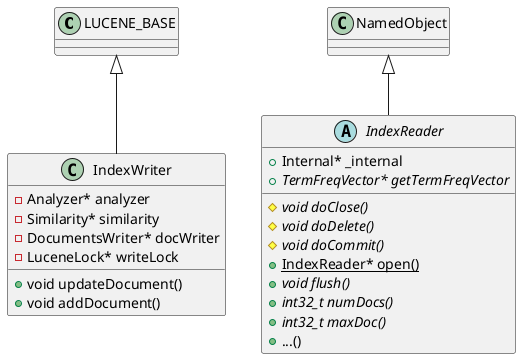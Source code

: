 @startuml
Class LUCENE_BASE {

}

Class IndexWriter {
  - Analyzer* analyzer
  - Similarity* similarity
  - DocumentsWriter* docWriter
  - LuceneLock* writeLock
  + void updateDocument()
  + void addDocument()
}

LUCENE_BASE <|-- IndexWriter

Class NamedObject 

Abstract IndexReader {
  # {abstract} void doClose()
  # {abstract} void doDelete()
  # {abstract} void doCommit()
  + Internal* _internal
  + {static} IndexReader* open()
  + {abstract} void flush()
  + {abstract} TermFreqVector* getTermFreqVector
  + {abstract} int32_t numDocs()
  + {abstract} int32_t maxDoc()
  + ...()
}

NamedObject <|-- IndexReader

@enduml
